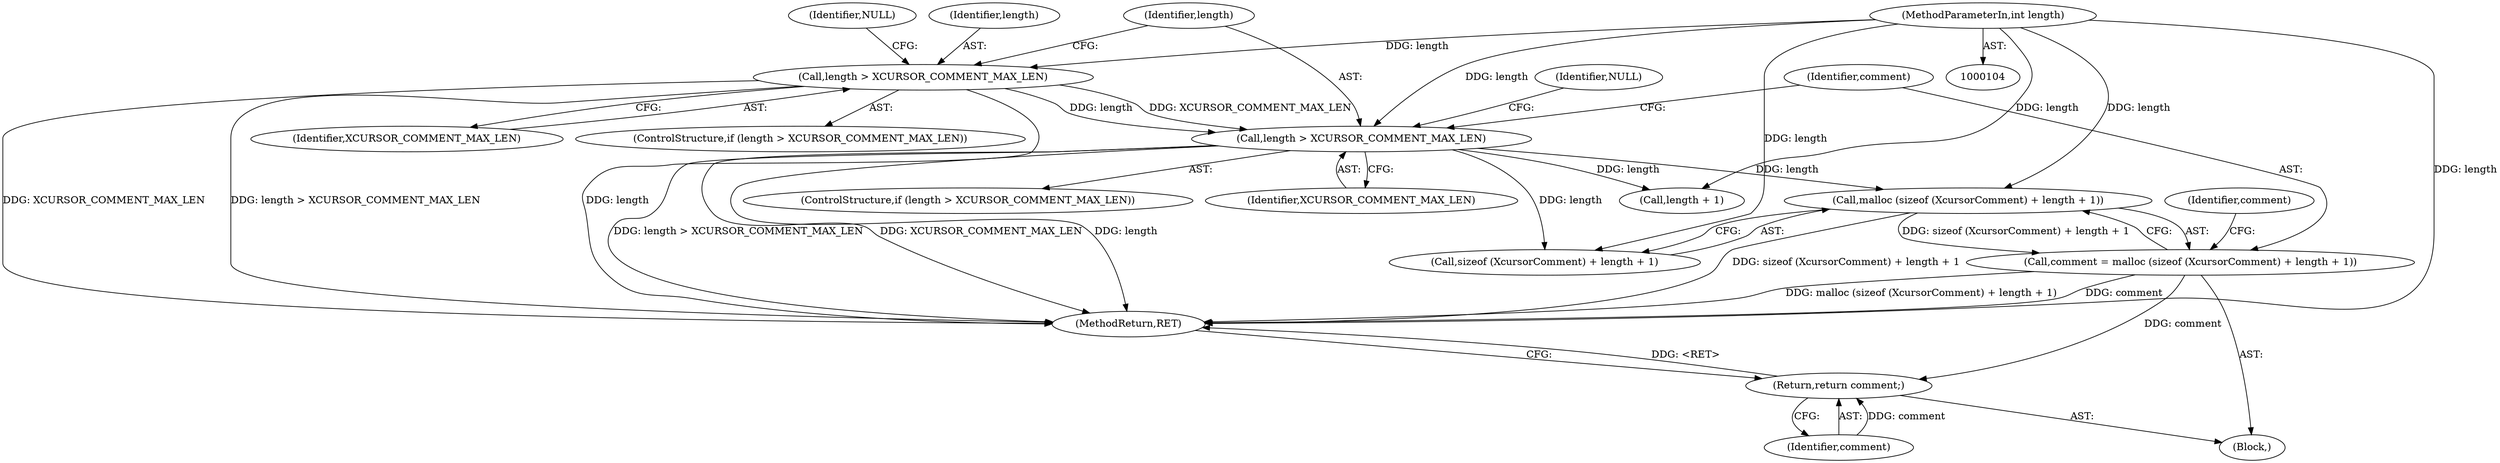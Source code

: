 digraph "0_xcursor_4794b5dd34688158fb51a2943032569d3780c4b8@API" {
"1000125" [label="(Call,malloc (sizeof (XcursorComment) + length + 1))"];
"1000118" [label="(Call,length > XCURSOR_COMMENT_MAX_LEN)"];
"1000110" [label="(Call,length > XCURSOR_COMMENT_MAX_LEN)"];
"1000106" [label="(MethodParameterIn,int length)"];
"1000123" [label="(Call,comment = malloc (sizeof (XcursorComment) + length + 1))"];
"1000139" [label="(Return,return comment;)"];
"1000106" [label="(MethodParameterIn,int length)"];
"1000140" [label="(Identifier,comment)"];
"1000112" [label="(Identifier,XCURSOR_COMMENT_MAX_LEN)"];
"1000122" [label="(Identifier,NULL)"];
"1000139" [label="(Return,return comment;)"];
"1000114" [label="(Identifier,NULL)"];
"1000126" [label="(Call,sizeof (XcursorComment) + length + 1)"];
"1000111" [label="(Identifier,length)"];
"1000118" [label="(Call,length > XCURSOR_COMMENT_MAX_LEN)"];
"1000125" [label="(Call,malloc (sizeof (XcursorComment) + length + 1))"];
"1000109" [label="(ControlStructure,if (length > XCURSOR_COMMENT_MAX_LEN))"];
"1000110" [label="(Call,length > XCURSOR_COMMENT_MAX_LEN)"];
"1000115" [label="(Block,)"];
"1000129" [label="(Call,length + 1)"];
"1000123" [label="(Call,comment = malloc (sizeof (XcursorComment) + length + 1))"];
"1000135" [label="(Identifier,comment)"];
"1000117" [label="(ControlStructure,if (length > XCURSOR_COMMENT_MAX_LEN))"];
"1000120" [label="(Identifier,XCURSOR_COMMENT_MAX_LEN)"];
"1000124" [label="(Identifier,comment)"];
"1000119" [label="(Identifier,length)"];
"1001171" [label="(MethodReturn,RET)"];
"1000125" -> "1000123"  [label="AST: "];
"1000125" -> "1000126"  [label="CFG: "];
"1000126" -> "1000125"  [label="AST: "];
"1000123" -> "1000125"  [label="CFG: "];
"1000125" -> "1001171"  [label="DDG: sizeof (XcursorComment) + length + 1"];
"1000125" -> "1000123"  [label="DDG: sizeof (XcursorComment) + length + 1"];
"1000118" -> "1000125"  [label="DDG: length"];
"1000106" -> "1000125"  [label="DDG: length"];
"1000118" -> "1000117"  [label="AST: "];
"1000118" -> "1000120"  [label="CFG: "];
"1000119" -> "1000118"  [label="AST: "];
"1000120" -> "1000118"  [label="AST: "];
"1000122" -> "1000118"  [label="CFG: "];
"1000124" -> "1000118"  [label="CFG: "];
"1000118" -> "1001171"  [label="DDG: length > XCURSOR_COMMENT_MAX_LEN"];
"1000118" -> "1001171"  [label="DDG: XCURSOR_COMMENT_MAX_LEN"];
"1000118" -> "1001171"  [label="DDG: length"];
"1000110" -> "1000118"  [label="DDG: length"];
"1000110" -> "1000118"  [label="DDG: XCURSOR_COMMENT_MAX_LEN"];
"1000106" -> "1000118"  [label="DDG: length"];
"1000118" -> "1000126"  [label="DDG: length"];
"1000118" -> "1000129"  [label="DDG: length"];
"1000110" -> "1000109"  [label="AST: "];
"1000110" -> "1000112"  [label="CFG: "];
"1000111" -> "1000110"  [label="AST: "];
"1000112" -> "1000110"  [label="AST: "];
"1000114" -> "1000110"  [label="CFG: "];
"1000119" -> "1000110"  [label="CFG: "];
"1000110" -> "1001171"  [label="DDG: XCURSOR_COMMENT_MAX_LEN"];
"1000110" -> "1001171"  [label="DDG: length > XCURSOR_COMMENT_MAX_LEN"];
"1000110" -> "1001171"  [label="DDG: length"];
"1000106" -> "1000110"  [label="DDG: length"];
"1000106" -> "1000104"  [label="AST: "];
"1000106" -> "1001171"  [label="DDG: length"];
"1000106" -> "1000126"  [label="DDG: length"];
"1000106" -> "1000129"  [label="DDG: length"];
"1000123" -> "1000115"  [label="AST: "];
"1000124" -> "1000123"  [label="AST: "];
"1000135" -> "1000123"  [label="CFG: "];
"1000123" -> "1001171"  [label="DDG: malloc (sizeof (XcursorComment) + length + 1)"];
"1000123" -> "1001171"  [label="DDG: comment"];
"1000123" -> "1000139"  [label="DDG: comment"];
"1000139" -> "1000115"  [label="AST: "];
"1000139" -> "1000140"  [label="CFG: "];
"1000140" -> "1000139"  [label="AST: "];
"1001171" -> "1000139"  [label="CFG: "];
"1000139" -> "1001171"  [label="DDG: <RET>"];
"1000140" -> "1000139"  [label="DDG: comment"];
}
